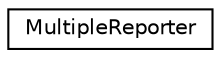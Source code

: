 digraph "Graphical Class Hierarchy"
{
  edge [fontname="Helvetica",fontsize="10",labelfontname="Helvetica",labelfontsize="10"];
  node [fontname="Helvetica",fontsize="10",shape=record];
  rankdir="LR";
  Node1 [label="MultipleReporter",height=0.2,width=0.4,color="black", fillcolor="white", style="filled",URL="$class_multiple_reporter.html"];
}
